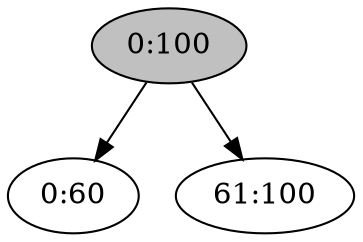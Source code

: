 digraph "l1-i0:60" {

/* Nodes */

N_0_100[label="0:100"][style="filled"][fillcolor="grey"];
N_0_60[label="0:60"];
N_61_100[label="61:100"];

/* Edges */

N_0_100 -> N_0_60;
N_0_100 -> N_61_100;
}

